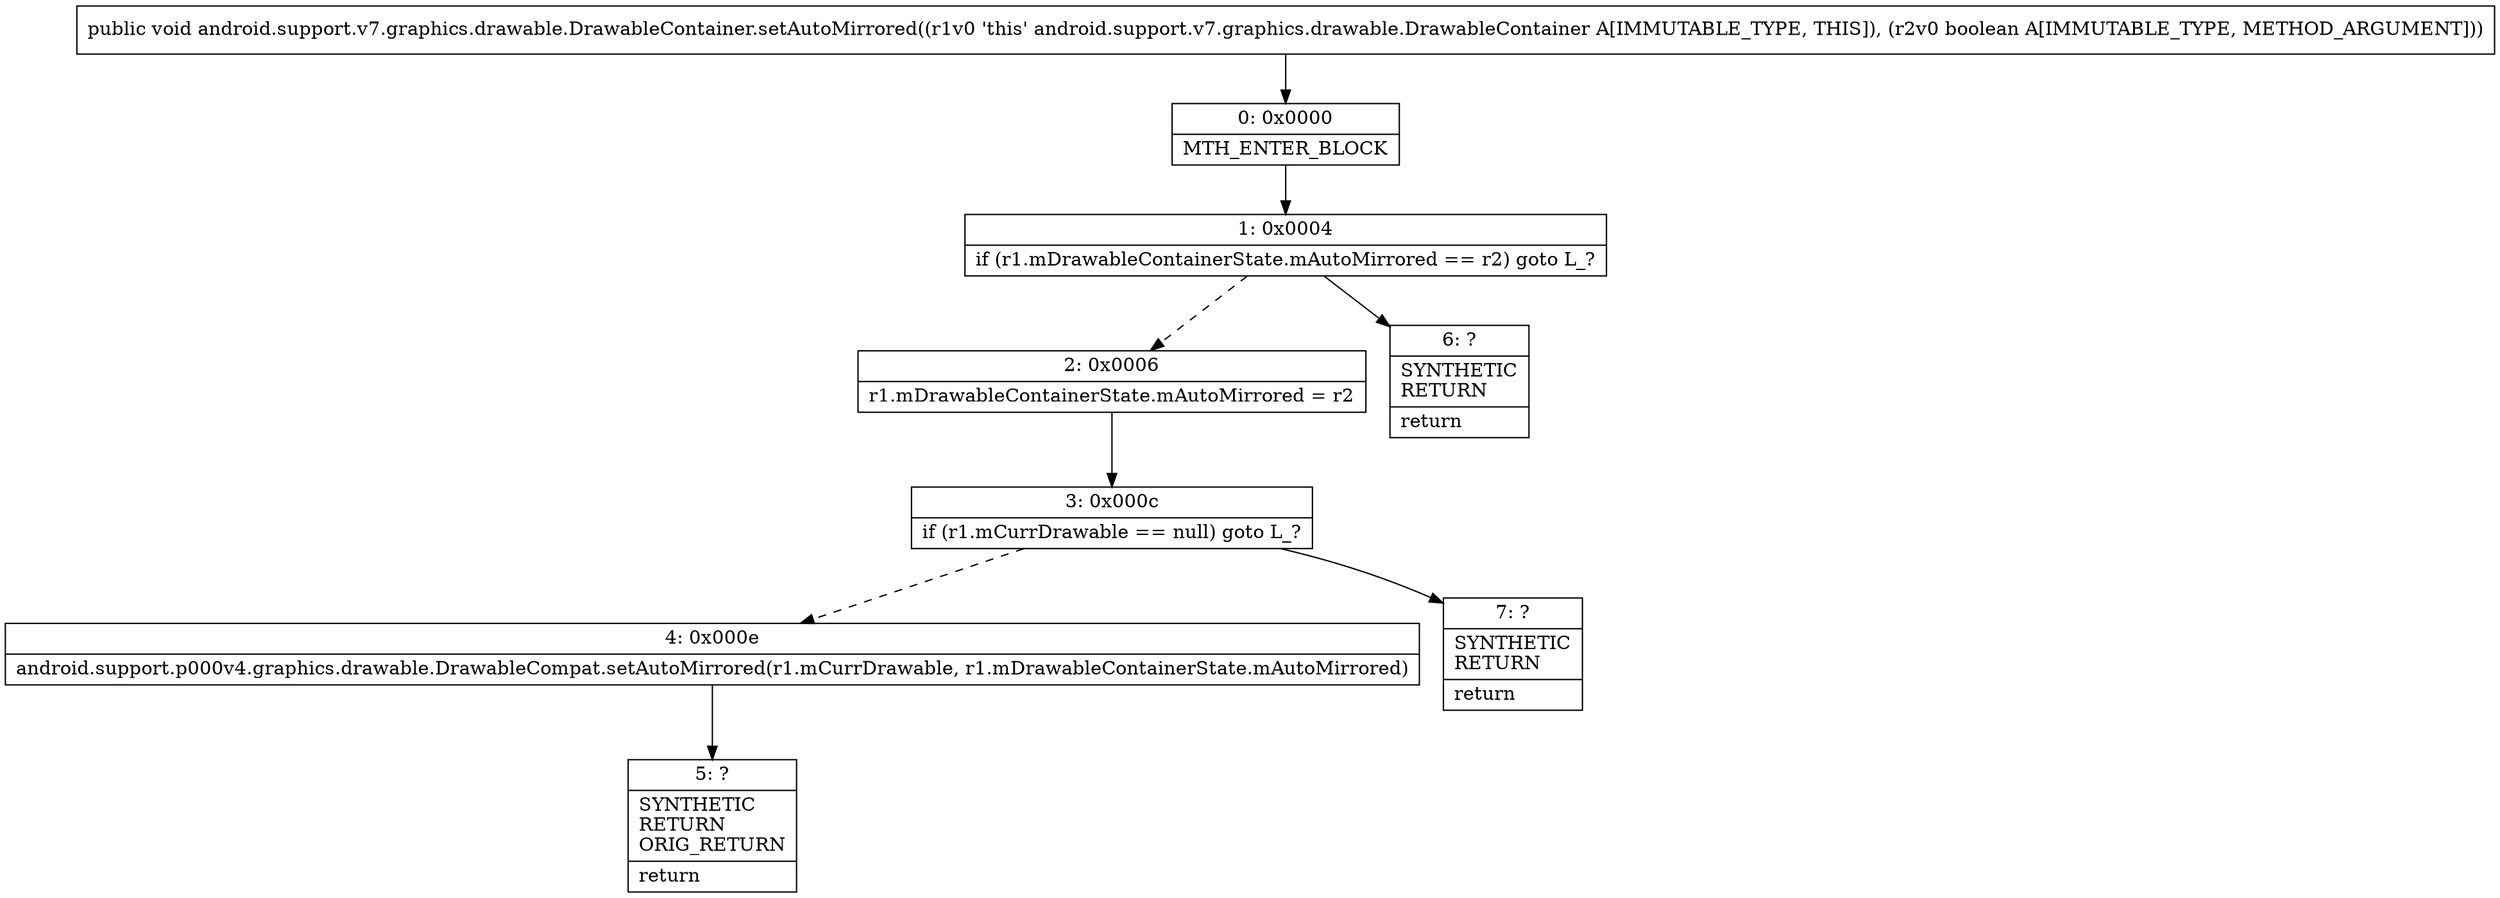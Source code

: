 digraph "CFG forandroid.support.v7.graphics.drawable.DrawableContainer.setAutoMirrored(Z)V" {
Node_0 [shape=record,label="{0\:\ 0x0000|MTH_ENTER_BLOCK\l}"];
Node_1 [shape=record,label="{1\:\ 0x0004|if (r1.mDrawableContainerState.mAutoMirrored == r2) goto L_?\l}"];
Node_2 [shape=record,label="{2\:\ 0x0006|r1.mDrawableContainerState.mAutoMirrored = r2\l}"];
Node_3 [shape=record,label="{3\:\ 0x000c|if (r1.mCurrDrawable == null) goto L_?\l}"];
Node_4 [shape=record,label="{4\:\ 0x000e|android.support.p000v4.graphics.drawable.DrawableCompat.setAutoMirrored(r1.mCurrDrawable, r1.mDrawableContainerState.mAutoMirrored)\l}"];
Node_5 [shape=record,label="{5\:\ ?|SYNTHETIC\lRETURN\lORIG_RETURN\l|return\l}"];
Node_6 [shape=record,label="{6\:\ ?|SYNTHETIC\lRETURN\l|return\l}"];
Node_7 [shape=record,label="{7\:\ ?|SYNTHETIC\lRETURN\l|return\l}"];
MethodNode[shape=record,label="{public void android.support.v7.graphics.drawable.DrawableContainer.setAutoMirrored((r1v0 'this' android.support.v7.graphics.drawable.DrawableContainer A[IMMUTABLE_TYPE, THIS]), (r2v0 boolean A[IMMUTABLE_TYPE, METHOD_ARGUMENT])) }"];
MethodNode -> Node_0;
Node_0 -> Node_1;
Node_1 -> Node_2[style=dashed];
Node_1 -> Node_6;
Node_2 -> Node_3;
Node_3 -> Node_4[style=dashed];
Node_3 -> Node_7;
Node_4 -> Node_5;
}

